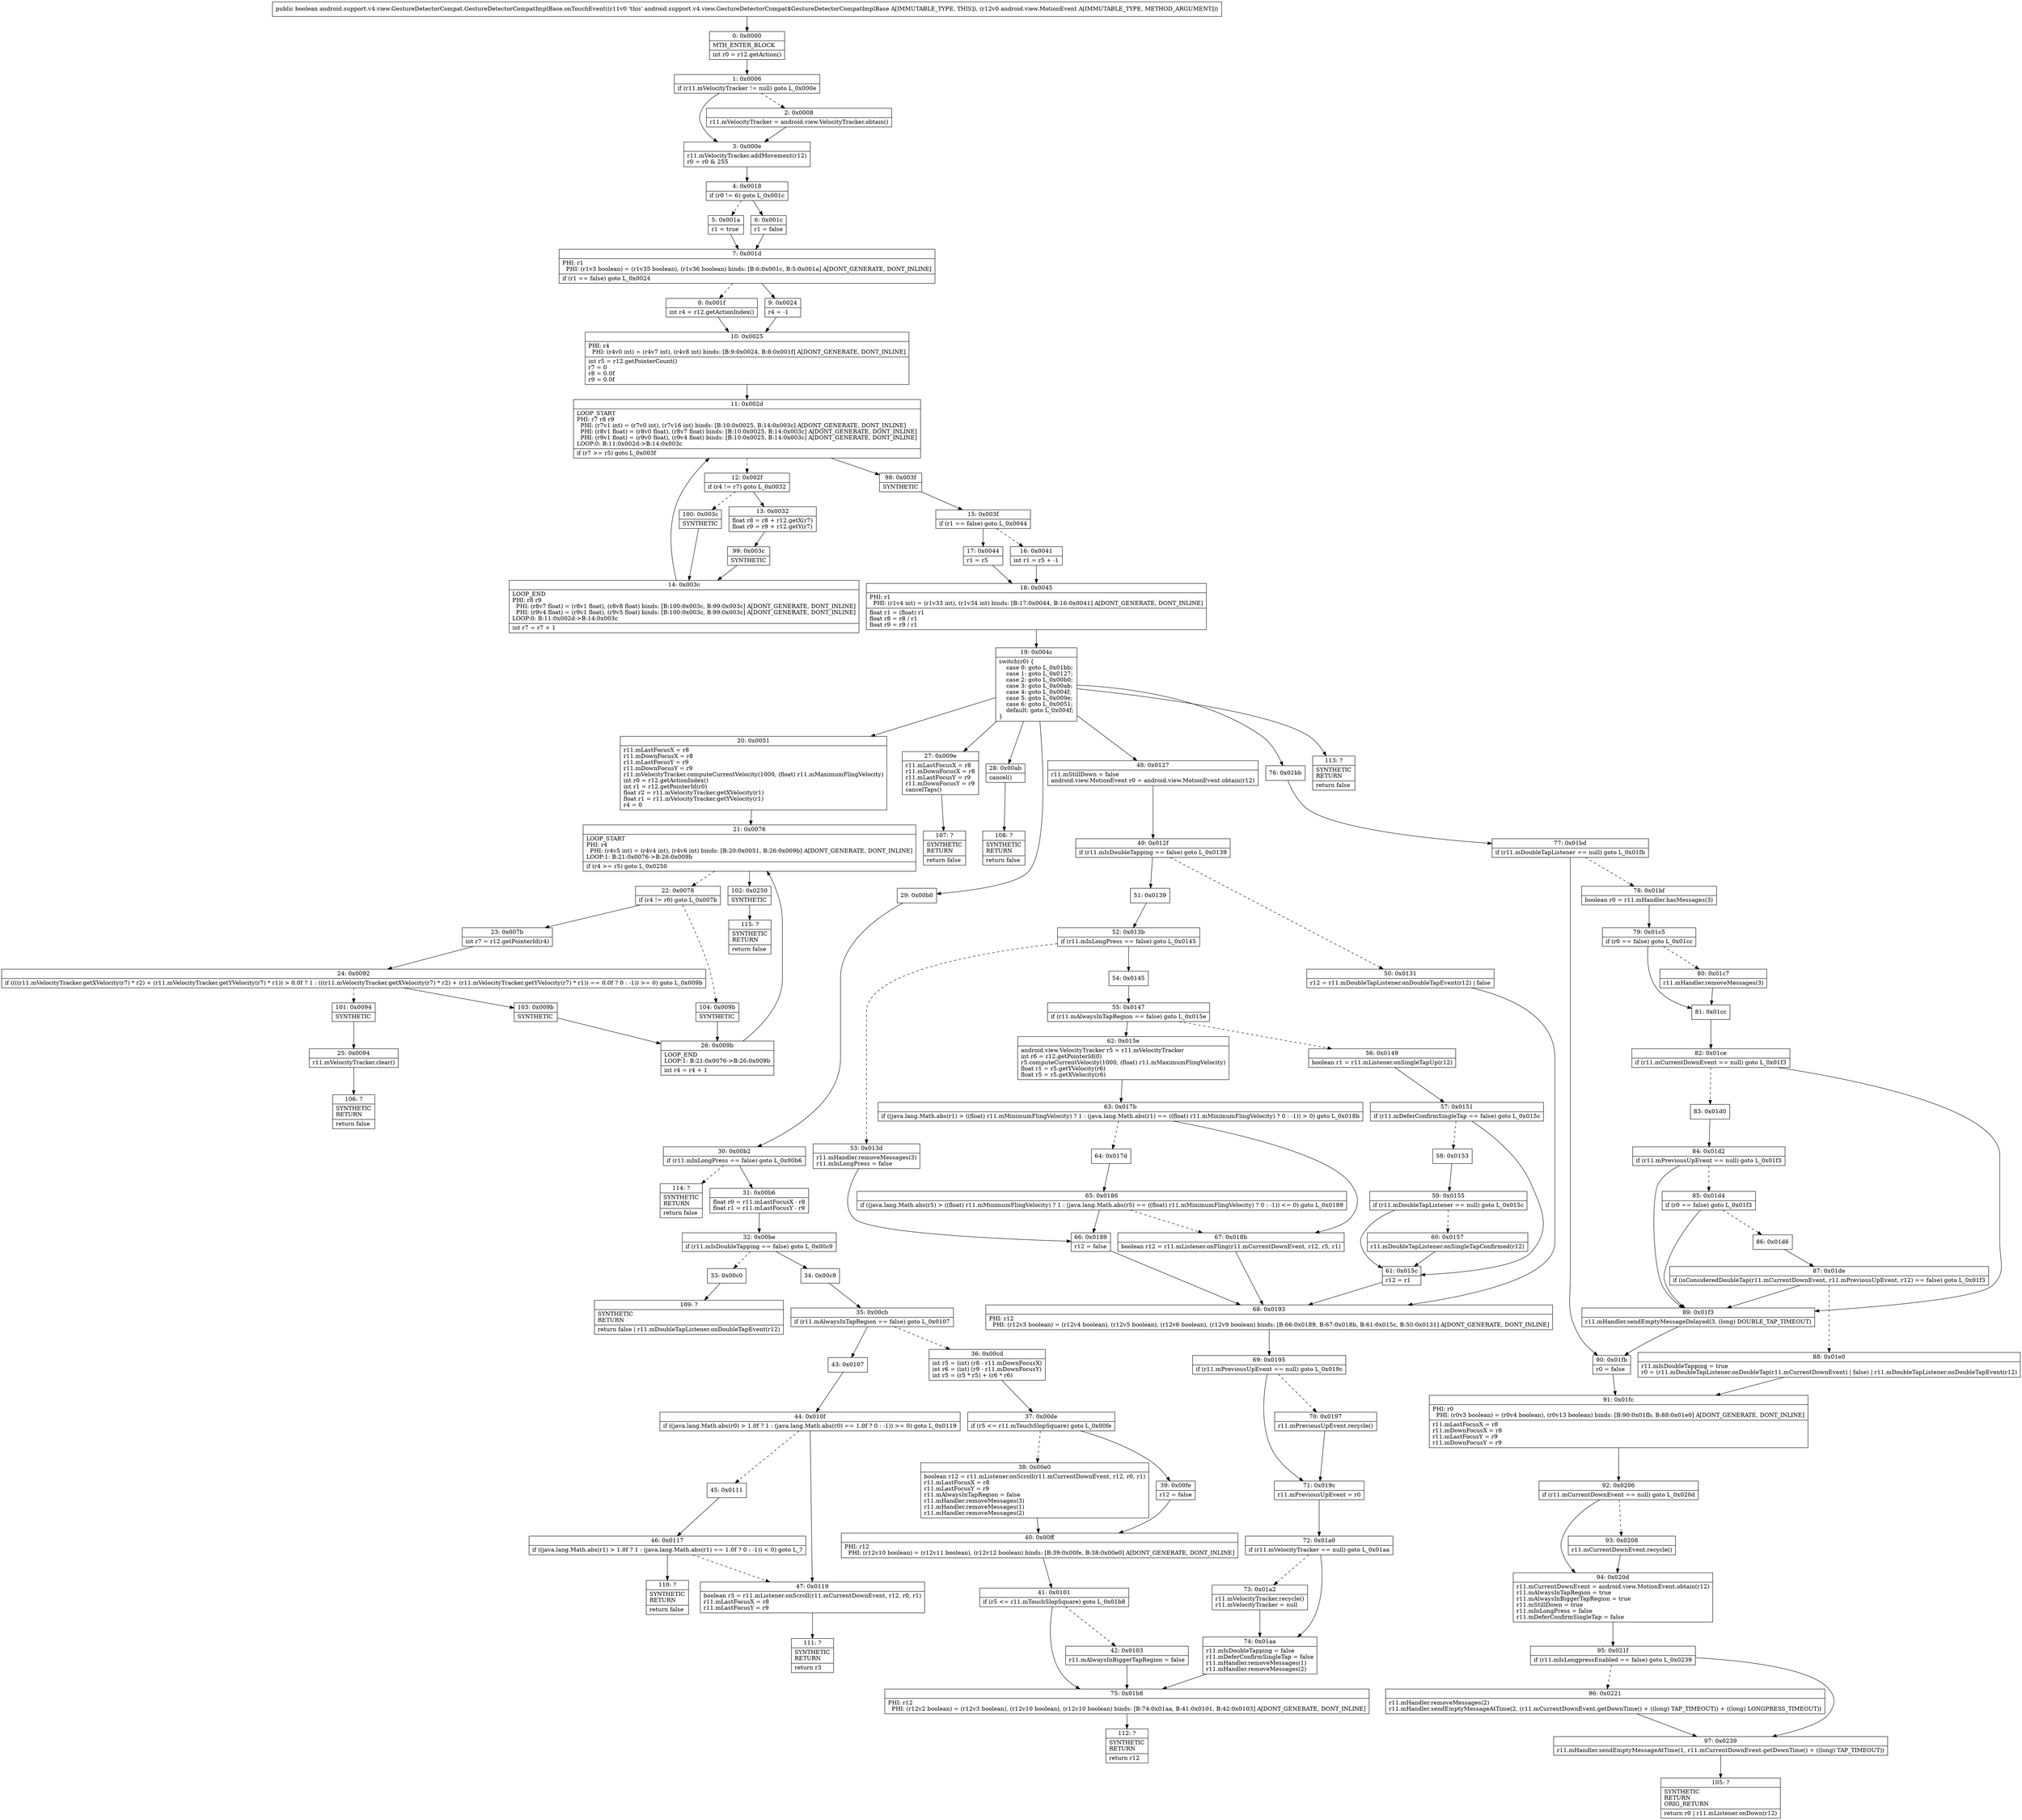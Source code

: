 digraph "CFG forandroid.support.v4.view.GestureDetectorCompat.GestureDetectorCompatImplBase.onTouchEvent(Landroid\/view\/MotionEvent;)Z" {
Node_0 [shape=record,label="{0\:\ 0x0000|MTH_ENTER_BLOCK\l|int r0 = r12.getAction()\l}"];
Node_1 [shape=record,label="{1\:\ 0x0006|if (r11.mVelocityTracker != null) goto L_0x000e\l}"];
Node_2 [shape=record,label="{2\:\ 0x0008|r11.mVelocityTracker = android.view.VelocityTracker.obtain()\l}"];
Node_3 [shape=record,label="{3\:\ 0x000e|r11.mVelocityTracker.addMovement(r12)\lr0 = r0 & 255\l}"];
Node_4 [shape=record,label="{4\:\ 0x0018|if (r0 != 6) goto L_0x001c\l}"];
Node_5 [shape=record,label="{5\:\ 0x001a|r1 = true\l}"];
Node_6 [shape=record,label="{6\:\ 0x001c|r1 = false\l}"];
Node_7 [shape=record,label="{7\:\ 0x001d|PHI: r1 \l  PHI: (r1v3 boolean) = (r1v35 boolean), (r1v36 boolean) binds: [B:6:0x001c, B:5:0x001a] A[DONT_GENERATE, DONT_INLINE]\l|if (r1 == false) goto L_0x0024\l}"];
Node_8 [shape=record,label="{8\:\ 0x001f|int r4 = r12.getActionIndex()\l}"];
Node_9 [shape=record,label="{9\:\ 0x0024|r4 = \-1\l}"];
Node_10 [shape=record,label="{10\:\ 0x0025|PHI: r4 \l  PHI: (r4v0 int) = (r4v7 int), (r4v8 int) binds: [B:9:0x0024, B:8:0x001f] A[DONT_GENERATE, DONT_INLINE]\l|int r5 = r12.getPointerCount()\lr7 = 0\lr8 = 0.0f\lr9 = 0.0f\l}"];
Node_11 [shape=record,label="{11\:\ 0x002d|LOOP_START\lPHI: r7 r8 r9 \l  PHI: (r7v1 int) = (r7v0 int), (r7v16 int) binds: [B:10:0x0025, B:14:0x003c] A[DONT_GENERATE, DONT_INLINE]\l  PHI: (r8v1 float) = (r8v0 float), (r8v7 float) binds: [B:10:0x0025, B:14:0x003c] A[DONT_GENERATE, DONT_INLINE]\l  PHI: (r9v1 float) = (r9v0 float), (r9v4 float) binds: [B:10:0x0025, B:14:0x003c] A[DONT_GENERATE, DONT_INLINE]\lLOOP:0: B:11:0x002d\-\>B:14:0x003c\l|if (r7 \>= r5) goto L_0x003f\l}"];
Node_12 [shape=record,label="{12\:\ 0x002f|if (r4 != r7) goto L_0x0032\l}"];
Node_13 [shape=record,label="{13\:\ 0x0032|float r8 = r8 + r12.getX(r7)\lfloat r9 = r9 + r12.getY(r7)\l}"];
Node_14 [shape=record,label="{14\:\ 0x003c|LOOP_END\lPHI: r8 r9 \l  PHI: (r8v7 float) = (r8v1 float), (r8v8 float) binds: [B:100:0x003c, B:99:0x003c] A[DONT_GENERATE, DONT_INLINE]\l  PHI: (r9v4 float) = (r9v1 float), (r9v5 float) binds: [B:100:0x003c, B:99:0x003c] A[DONT_GENERATE, DONT_INLINE]\lLOOP:0: B:11:0x002d\-\>B:14:0x003c\l|int r7 = r7 + 1\l}"];
Node_15 [shape=record,label="{15\:\ 0x003f|if (r1 == false) goto L_0x0044\l}"];
Node_16 [shape=record,label="{16\:\ 0x0041|int r1 = r5 + \-1\l}"];
Node_17 [shape=record,label="{17\:\ 0x0044|r1 = r5\l}"];
Node_18 [shape=record,label="{18\:\ 0x0045|PHI: r1 \l  PHI: (r1v4 int) = (r1v33 int), (r1v34 int) binds: [B:17:0x0044, B:16:0x0041] A[DONT_GENERATE, DONT_INLINE]\l|float r1 = (float) r1\lfloat r8 = r8 \/ r1\lfloat r9 = r9 \/ r1\l}"];
Node_19 [shape=record,label="{19\:\ 0x004c|switch(r0) \{\l    case 0: goto L_0x01bb;\l    case 1: goto L_0x0127;\l    case 2: goto L_0x00b0;\l    case 3: goto L_0x00ab;\l    case 4: goto L_0x004f;\l    case 5: goto L_0x009e;\l    case 6: goto L_0x0051;\l    default: goto L_0x004f;\l\}\l}"];
Node_20 [shape=record,label="{20\:\ 0x0051|r11.mLastFocusX = r8\lr11.mDownFocusX = r8\lr11.mLastFocusY = r9\lr11.mDownFocusY = r9\lr11.mVelocityTracker.computeCurrentVelocity(1000, (float) r11.mMaximumFlingVelocity)\lint r0 = r12.getActionIndex()\lint r1 = r12.getPointerId(r0)\lfloat r2 = r11.mVelocityTracker.getXVelocity(r1)\lfloat r1 = r11.mVelocityTracker.getYVelocity(r1)\lr4 = 0\l}"];
Node_21 [shape=record,label="{21\:\ 0x0076|LOOP_START\lPHI: r4 \l  PHI: (r4v5 int) = (r4v4 int), (r4v6 int) binds: [B:20:0x0051, B:26:0x009b] A[DONT_GENERATE, DONT_INLINE]\lLOOP:1: B:21:0x0076\-\>B:26:0x009b\l|if (r4 \>= r5) goto L_0x0250\l}"];
Node_22 [shape=record,label="{22\:\ 0x0078|if (r4 != r0) goto L_0x007b\l}"];
Node_23 [shape=record,label="{23\:\ 0x007b|int r7 = r12.getPointerId(r4)\l}"];
Node_24 [shape=record,label="{24\:\ 0x0092|if ((((r11.mVelocityTracker.getXVelocity(r7) * r2) + (r11.mVelocityTracker.getYVelocity(r7) * r1)) \> 0.0f ? 1 : (((r11.mVelocityTracker.getXVelocity(r7) * r2) + (r11.mVelocityTracker.getYVelocity(r7) * r1)) == 0.0f ? 0 : \-1)) \>= 0) goto L_0x009b\l}"];
Node_25 [shape=record,label="{25\:\ 0x0094|r11.mVelocityTracker.clear()\l}"];
Node_26 [shape=record,label="{26\:\ 0x009b|LOOP_END\lLOOP:1: B:21:0x0076\-\>B:26:0x009b\l|int r4 = r4 + 1\l}"];
Node_27 [shape=record,label="{27\:\ 0x009e|r11.mLastFocusX = r8\lr11.mDownFocusX = r8\lr11.mLastFocusY = r9\lr11.mDownFocusY = r9\lcancelTaps()\l}"];
Node_28 [shape=record,label="{28\:\ 0x00ab|cancel()\l}"];
Node_29 [shape=record,label="{29\:\ 0x00b0}"];
Node_30 [shape=record,label="{30\:\ 0x00b2|if (r11.mInLongPress == false) goto L_0x00b6\l}"];
Node_31 [shape=record,label="{31\:\ 0x00b6|float r0 = r11.mLastFocusX \- r8\lfloat r1 = r11.mLastFocusY \- r9\l}"];
Node_32 [shape=record,label="{32\:\ 0x00be|if (r11.mIsDoubleTapping == false) goto L_0x00c9\l}"];
Node_33 [shape=record,label="{33\:\ 0x00c0}"];
Node_34 [shape=record,label="{34\:\ 0x00c9}"];
Node_35 [shape=record,label="{35\:\ 0x00cb|if (r11.mAlwaysInTapRegion == false) goto L_0x0107\l}"];
Node_36 [shape=record,label="{36\:\ 0x00cd|int r5 = (int) (r8 \- r11.mDownFocusX)\lint r6 = (int) (r9 \- r11.mDownFocusY)\lint r5 = (r5 * r5) + (r6 * r6)\l}"];
Node_37 [shape=record,label="{37\:\ 0x00de|if (r5 \<= r11.mTouchSlopSquare) goto L_0x00fe\l}"];
Node_38 [shape=record,label="{38\:\ 0x00e0|boolean r12 = r11.mListener.onScroll(r11.mCurrentDownEvent, r12, r0, r1)\lr11.mLastFocusX = r8\lr11.mLastFocusY = r9\lr11.mAlwaysInTapRegion = false\lr11.mHandler.removeMessages(3)\lr11.mHandler.removeMessages(1)\lr11.mHandler.removeMessages(2)\l}"];
Node_39 [shape=record,label="{39\:\ 0x00fe|r12 = false\l}"];
Node_40 [shape=record,label="{40\:\ 0x00ff|PHI: r12 \l  PHI: (r12v10 boolean) = (r12v11 boolean), (r12v12 boolean) binds: [B:39:0x00fe, B:38:0x00e0] A[DONT_GENERATE, DONT_INLINE]\l}"];
Node_41 [shape=record,label="{41\:\ 0x0101|if (r5 \<= r11.mTouchSlopSquare) goto L_0x01b8\l}"];
Node_42 [shape=record,label="{42\:\ 0x0103|r11.mAlwaysInBiggerTapRegion = false\l}"];
Node_43 [shape=record,label="{43\:\ 0x0107}"];
Node_44 [shape=record,label="{44\:\ 0x010f|if ((java.lang.Math.abs(r0) \> 1.0f ? 1 : (java.lang.Math.abs(r0) == 1.0f ? 0 : \-1)) \>= 0) goto L_0x0119\l}"];
Node_45 [shape=record,label="{45\:\ 0x0111}"];
Node_46 [shape=record,label="{46\:\ 0x0117|if ((java.lang.Math.abs(r1) \> 1.0f ? 1 : (java.lang.Math.abs(r1) == 1.0f ? 0 : \-1)) \< 0) goto L_?\l}"];
Node_47 [shape=record,label="{47\:\ 0x0119|boolean r3 = r11.mListener.onScroll(r11.mCurrentDownEvent, r12, r0, r1)\lr11.mLastFocusX = r8\lr11.mLastFocusY = r9\l}"];
Node_48 [shape=record,label="{48\:\ 0x0127|r11.mStillDown = false\landroid.view.MotionEvent r0 = android.view.MotionEvent.obtain(r12)\l}"];
Node_49 [shape=record,label="{49\:\ 0x012f|if (r11.mIsDoubleTapping == false) goto L_0x0139\l}"];
Node_50 [shape=record,label="{50\:\ 0x0131|r12 = r11.mDoubleTapListener.onDoubleTapEvent(r12) \| false\l}"];
Node_51 [shape=record,label="{51\:\ 0x0139}"];
Node_52 [shape=record,label="{52\:\ 0x013b|if (r11.mInLongPress == false) goto L_0x0145\l}"];
Node_53 [shape=record,label="{53\:\ 0x013d|r11.mHandler.removeMessages(3)\lr11.mInLongPress = false\l}"];
Node_54 [shape=record,label="{54\:\ 0x0145}"];
Node_55 [shape=record,label="{55\:\ 0x0147|if (r11.mAlwaysInTapRegion == false) goto L_0x015e\l}"];
Node_56 [shape=record,label="{56\:\ 0x0149|boolean r1 = r11.mListener.onSingleTapUp(r12)\l}"];
Node_57 [shape=record,label="{57\:\ 0x0151|if (r11.mDeferConfirmSingleTap == false) goto L_0x015c\l}"];
Node_58 [shape=record,label="{58\:\ 0x0153}"];
Node_59 [shape=record,label="{59\:\ 0x0155|if (r11.mDoubleTapListener == null) goto L_0x015c\l}"];
Node_60 [shape=record,label="{60\:\ 0x0157|r11.mDoubleTapListener.onSingleTapConfirmed(r12)\l}"];
Node_61 [shape=record,label="{61\:\ 0x015c|r12 = r1\l}"];
Node_62 [shape=record,label="{62\:\ 0x015e|android.view.VelocityTracker r5 = r11.mVelocityTracker\lint r6 = r12.getPointerId(0)\lr5.computeCurrentVelocity(1000, (float) r11.mMaximumFlingVelocity)\lfloat r1 = r5.getYVelocity(r6)\lfloat r5 = r5.getXVelocity(r6)\l}"];
Node_63 [shape=record,label="{63\:\ 0x017b|if ((java.lang.Math.abs(r1) \> ((float) r11.mMinimumFlingVelocity) ? 1 : (java.lang.Math.abs(r1) == ((float) r11.mMinimumFlingVelocity) ? 0 : \-1)) \> 0) goto L_0x018b\l}"];
Node_64 [shape=record,label="{64\:\ 0x017d}"];
Node_65 [shape=record,label="{65\:\ 0x0186|if ((java.lang.Math.abs(r5) \> ((float) r11.mMinimumFlingVelocity) ? 1 : (java.lang.Math.abs(r5) == ((float) r11.mMinimumFlingVelocity) ? 0 : \-1)) \<= 0) goto L_0x0189\l}"];
Node_66 [shape=record,label="{66\:\ 0x0189|r12 = false\l}"];
Node_67 [shape=record,label="{67\:\ 0x018b|boolean r12 = r11.mListener.onFling(r11.mCurrentDownEvent, r12, r5, r1)\l}"];
Node_68 [shape=record,label="{68\:\ 0x0193|PHI: r12 \l  PHI: (r12v3 boolean) = (r12v4 boolean), (r12v5 boolean), (r12v6 boolean), (r12v9 boolean) binds: [B:66:0x0189, B:67:0x018b, B:61:0x015c, B:50:0x0131] A[DONT_GENERATE, DONT_INLINE]\l}"];
Node_69 [shape=record,label="{69\:\ 0x0195|if (r11.mPreviousUpEvent == null) goto L_0x019c\l}"];
Node_70 [shape=record,label="{70\:\ 0x0197|r11.mPreviousUpEvent.recycle()\l}"];
Node_71 [shape=record,label="{71\:\ 0x019c|r11.mPreviousUpEvent = r0\l}"];
Node_72 [shape=record,label="{72\:\ 0x01a0|if (r11.mVelocityTracker == null) goto L_0x01aa\l}"];
Node_73 [shape=record,label="{73\:\ 0x01a2|r11.mVelocityTracker.recycle()\lr11.mVelocityTracker = null\l}"];
Node_74 [shape=record,label="{74\:\ 0x01aa|r11.mIsDoubleTapping = false\lr11.mDeferConfirmSingleTap = false\lr11.mHandler.removeMessages(1)\lr11.mHandler.removeMessages(2)\l}"];
Node_75 [shape=record,label="{75\:\ 0x01b8|PHI: r12 \l  PHI: (r12v2 boolean) = (r12v3 boolean), (r12v10 boolean), (r12v10 boolean) binds: [B:74:0x01aa, B:41:0x0101, B:42:0x0103] A[DONT_GENERATE, DONT_INLINE]\l}"];
Node_76 [shape=record,label="{76\:\ 0x01bb}"];
Node_77 [shape=record,label="{77\:\ 0x01bd|if (r11.mDoubleTapListener == null) goto L_0x01fb\l}"];
Node_78 [shape=record,label="{78\:\ 0x01bf|boolean r0 = r11.mHandler.hasMessages(3)\l}"];
Node_79 [shape=record,label="{79\:\ 0x01c5|if (r0 == false) goto L_0x01cc\l}"];
Node_80 [shape=record,label="{80\:\ 0x01c7|r11.mHandler.removeMessages(3)\l}"];
Node_81 [shape=record,label="{81\:\ 0x01cc}"];
Node_82 [shape=record,label="{82\:\ 0x01ce|if (r11.mCurrentDownEvent == null) goto L_0x01f3\l}"];
Node_83 [shape=record,label="{83\:\ 0x01d0}"];
Node_84 [shape=record,label="{84\:\ 0x01d2|if (r11.mPreviousUpEvent == null) goto L_0x01f3\l}"];
Node_85 [shape=record,label="{85\:\ 0x01d4|if (r0 == false) goto L_0x01f3\l}"];
Node_86 [shape=record,label="{86\:\ 0x01d6}"];
Node_87 [shape=record,label="{87\:\ 0x01de|if (isConsideredDoubleTap(r11.mCurrentDownEvent, r11.mPreviousUpEvent, r12) == false) goto L_0x01f3\l}"];
Node_88 [shape=record,label="{88\:\ 0x01e0|r11.mIsDoubleTapping = true\lr0 = (r11.mDoubleTapListener.onDoubleTap(r11.mCurrentDownEvent) \| false) \| r11.mDoubleTapListener.onDoubleTapEvent(r12)\l}"];
Node_89 [shape=record,label="{89\:\ 0x01f3|r11.mHandler.sendEmptyMessageDelayed(3, (long) DOUBLE_TAP_TIMEOUT)\l}"];
Node_90 [shape=record,label="{90\:\ 0x01fb|r0 = false\l}"];
Node_91 [shape=record,label="{91\:\ 0x01fc|PHI: r0 \l  PHI: (r0v3 boolean) = (r0v4 boolean), (r0v13 boolean) binds: [B:90:0x01fb, B:88:0x01e0] A[DONT_GENERATE, DONT_INLINE]\l|r11.mLastFocusX = r8\lr11.mDownFocusX = r8\lr11.mLastFocusY = r9\lr11.mDownFocusY = r9\l}"];
Node_92 [shape=record,label="{92\:\ 0x0206|if (r11.mCurrentDownEvent == null) goto L_0x020d\l}"];
Node_93 [shape=record,label="{93\:\ 0x0208|r11.mCurrentDownEvent.recycle()\l}"];
Node_94 [shape=record,label="{94\:\ 0x020d|r11.mCurrentDownEvent = android.view.MotionEvent.obtain(r12)\lr11.mAlwaysInTapRegion = true\lr11.mAlwaysInBiggerTapRegion = true\lr11.mStillDown = true\lr11.mInLongPress = false\lr11.mDeferConfirmSingleTap = false\l}"];
Node_95 [shape=record,label="{95\:\ 0x021f|if (r11.mIsLongpressEnabled == false) goto L_0x0239\l}"];
Node_96 [shape=record,label="{96\:\ 0x0221|r11.mHandler.removeMessages(2)\lr11.mHandler.sendEmptyMessageAtTime(2, (r11.mCurrentDownEvent.getDownTime() + ((long) TAP_TIMEOUT)) + ((long) LONGPRESS_TIMEOUT))\l}"];
Node_97 [shape=record,label="{97\:\ 0x0239|r11.mHandler.sendEmptyMessageAtTime(1, r11.mCurrentDownEvent.getDownTime() + ((long) TAP_TIMEOUT))\l}"];
Node_98 [shape=record,label="{98\:\ 0x003f|SYNTHETIC\l}"];
Node_99 [shape=record,label="{99\:\ 0x003c|SYNTHETIC\l}"];
Node_100 [shape=record,label="{100\:\ 0x003c|SYNTHETIC\l}"];
Node_101 [shape=record,label="{101\:\ 0x0094|SYNTHETIC\l}"];
Node_102 [shape=record,label="{102\:\ 0x0250|SYNTHETIC\l}"];
Node_103 [shape=record,label="{103\:\ 0x009b|SYNTHETIC\l}"];
Node_104 [shape=record,label="{104\:\ 0x009b|SYNTHETIC\l}"];
Node_105 [shape=record,label="{105\:\ ?|SYNTHETIC\lRETURN\lORIG_RETURN\l|return r0 \| r11.mListener.onDown(r12)\l}"];
Node_106 [shape=record,label="{106\:\ ?|SYNTHETIC\lRETURN\l|return false\l}"];
Node_107 [shape=record,label="{107\:\ ?|SYNTHETIC\lRETURN\l|return false\l}"];
Node_108 [shape=record,label="{108\:\ ?|SYNTHETIC\lRETURN\l|return false\l}"];
Node_109 [shape=record,label="{109\:\ ?|SYNTHETIC\lRETURN\l|return false \| r11.mDoubleTapListener.onDoubleTapEvent(r12)\l}"];
Node_110 [shape=record,label="{110\:\ ?|SYNTHETIC\lRETURN\l|return false\l}"];
Node_111 [shape=record,label="{111\:\ ?|SYNTHETIC\lRETURN\l|return r3\l}"];
Node_112 [shape=record,label="{112\:\ ?|SYNTHETIC\lRETURN\l|return r12\l}"];
Node_113 [shape=record,label="{113\:\ ?|SYNTHETIC\lRETURN\l|return false\l}"];
Node_114 [shape=record,label="{114\:\ ?|SYNTHETIC\lRETURN\l|return false\l}"];
Node_115 [shape=record,label="{115\:\ ?|SYNTHETIC\lRETURN\l|return false\l}"];
MethodNode[shape=record,label="{public boolean android.support.v4.view.GestureDetectorCompat.GestureDetectorCompatImplBase.onTouchEvent((r11v0 'this' android.support.v4.view.GestureDetectorCompat$GestureDetectorCompatImplBase A[IMMUTABLE_TYPE, THIS]), (r12v0 android.view.MotionEvent A[IMMUTABLE_TYPE, METHOD_ARGUMENT])) }"];
MethodNode -> Node_0;
Node_0 -> Node_1;
Node_1 -> Node_2[style=dashed];
Node_1 -> Node_3;
Node_2 -> Node_3;
Node_3 -> Node_4;
Node_4 -> Node_5[style=dashed];
Node_4 -> Node_6;
Node_5 -> Node_7;
Node_6 -> Node_7;
Node_7 -> Node_8[style=dashed];
Node_7 -> Node_9;
Node_8 -> Node_10;
Node_9 -> Node_10;
Node_10 -> Node_11;
Node_11 -> Node_12[style=dashed];
Node_11 -> Node_98;
Node_12 -> Node_13;
Node_12 -> Node_100[style=dashed];
Node_13 -> Node_99;
Node_14 -> Node_11;
Node_15 -> Node_16[style=dashed];
Node_15 -> Node_17;
Node_16 -> Node_18;
Node_17 -> Node_18;
Node_18 -> Node_19;
Node_19 -> Node_20;
Node_19 -> Node_27;
Node_19 -> Node_28;
Node_19 -> Node_29;
Node_19 -> Node_48;
Node_19 -> Node_76;
Node_19 -> Node_113;
Node_20 -> Node_21;
Node_21 -> Node_22[style=dashed];
Node_21 -> Node_102;
Node_22 -> Node_23;
Node_22 -> Node_104[style=dashed];
Node_23 -> Node_24;
Node_24 -> Node_101[style=dashed];
Node_24 -> Node_103;
Node_25 -> Node_106;
Node_26 -> Node_21;
Node_27 -> Node_107;
Node_28 -> Node_108;
Node_29 -> Node_30;
Node_30 -> Node_31;
Node_30 -> Node_114[style=dashed];
Node_31 -> Node_32;
Node_32 -> Node_33[style=dashed];
Node_32 -> Node_34;
Node_33 -> Node_109;
Node_34 -> Node_35;
Node_35 -> Node_36[style=dashed];
Node_35 -> Node_43;
Node_36 -> Node_37;
Node_37 -> Node_38[style=dashed];
Node_37 -> Node_39;
Node_38 -> Node_40;
Node_39 -> Node_40;
Node_40 -> Node_41;
Node_41 -> Node_42[style=dashed];
Node_41 -> Node_75;
Node_42 -> Node_75;
Node_43 -> Node_44;
Node_44 -> Node_45[style=dashed];
Node_44 -> Node_47;
Node_45 -> Node_46;
Node_46 -> Node_47[style=dashed];
Node_46 -> Node_110;
Node_47 -> Node_111;
Node_48 -> Node_49;
Node_49 -> Node_50[style=dashed];
Node_49 -> Node_51;
Node_50 -> Node_68;
Node_51 -> Node_52;
Node_52 -> Node_53[style=dashed];
Node_52 -> Node_54;
Node_53 -> Node_66;
Node_54 -> Node_55;
Node_55 -> Node_56[style=dashed];
Node_55 -> Node_62;
Node_56 -> Node_57;
Node_57 -> Node_58[style=dashed];
Node_57 -> Node_61;
Node_58 -> Node_59;
Node_59 -> Node_60[style=dashed];
Node_59 -> Node_61;
Node_60 -> Node_61;
Node_61 -> Node_68;
Node_62 -> Node_63;
Node_63 -> Node_64[style=dashed];
Node_63 -> Node_67;
Node_64 -> Node_65;
Node_65 -> Node_66;
Node_65 -> Node_67[style=dashed];
Node_66 -> Node_68;
Node_67 -> Node_68;
Node_68 -> Node_69;
Node_69 -> Node_70[style=dashed];
Node_69 -> Node_71;
Node_70 -> Node_71;
Node_71 -> Node_72;
Node_72 -> Node_73[style=dashed];
Node_72 -> Node_74;
Node_73 -> Node_74;
Node_74 -> Node_75;
Node_75 -> Node_112;
Node_76 -> Node_77;
Node_77 -> Node_78[style=dashed];
Node_77 -> Node_90;
Node_78 -> Node_79;
Node_79 -> Node_80[style=dashed];
Node_79 -> Node_81;
Node_80 -> Node_81;
Node_81 -> Node_82;
Node_82 -> Node_83[style=dashed];
Node_82 -> Node_89;
Node_83 -> Node_84;
Node_84 -> Node_85[style=dashed];
Node_84 -> Node_89;
Node_85 -> Node_86[style=dashed];
Node_85 -> Node_89;
Node_86 -> Node_87;
Node_87 -> Node_88[style=dashed];
Node_87 -> Node_89;
Node_88 -> Node_91;
Node_89 -> Node_90;
Node_90 -> Node_91;
Node_91 -> Node_92;
Node_92 -> Node_93[style=dashed];
Node_92 -> Node_94;
Node_93 -> Node_94;
Node_94 -> Node_95;
Node_95 -> Node_96[style=dashed];
Node_95 -> Node_97;
Node_96 -> Node_97;
Node_97 -> Node_105;
Node_98 -> Node_15;
Node_99 -> Node_14;
Node_100 -> Node_14;
Node_101 -> Node_25;
Node_102 -> Node_115;
Node_103 -> Node_26;
Node_104 -> Node_26;
}

